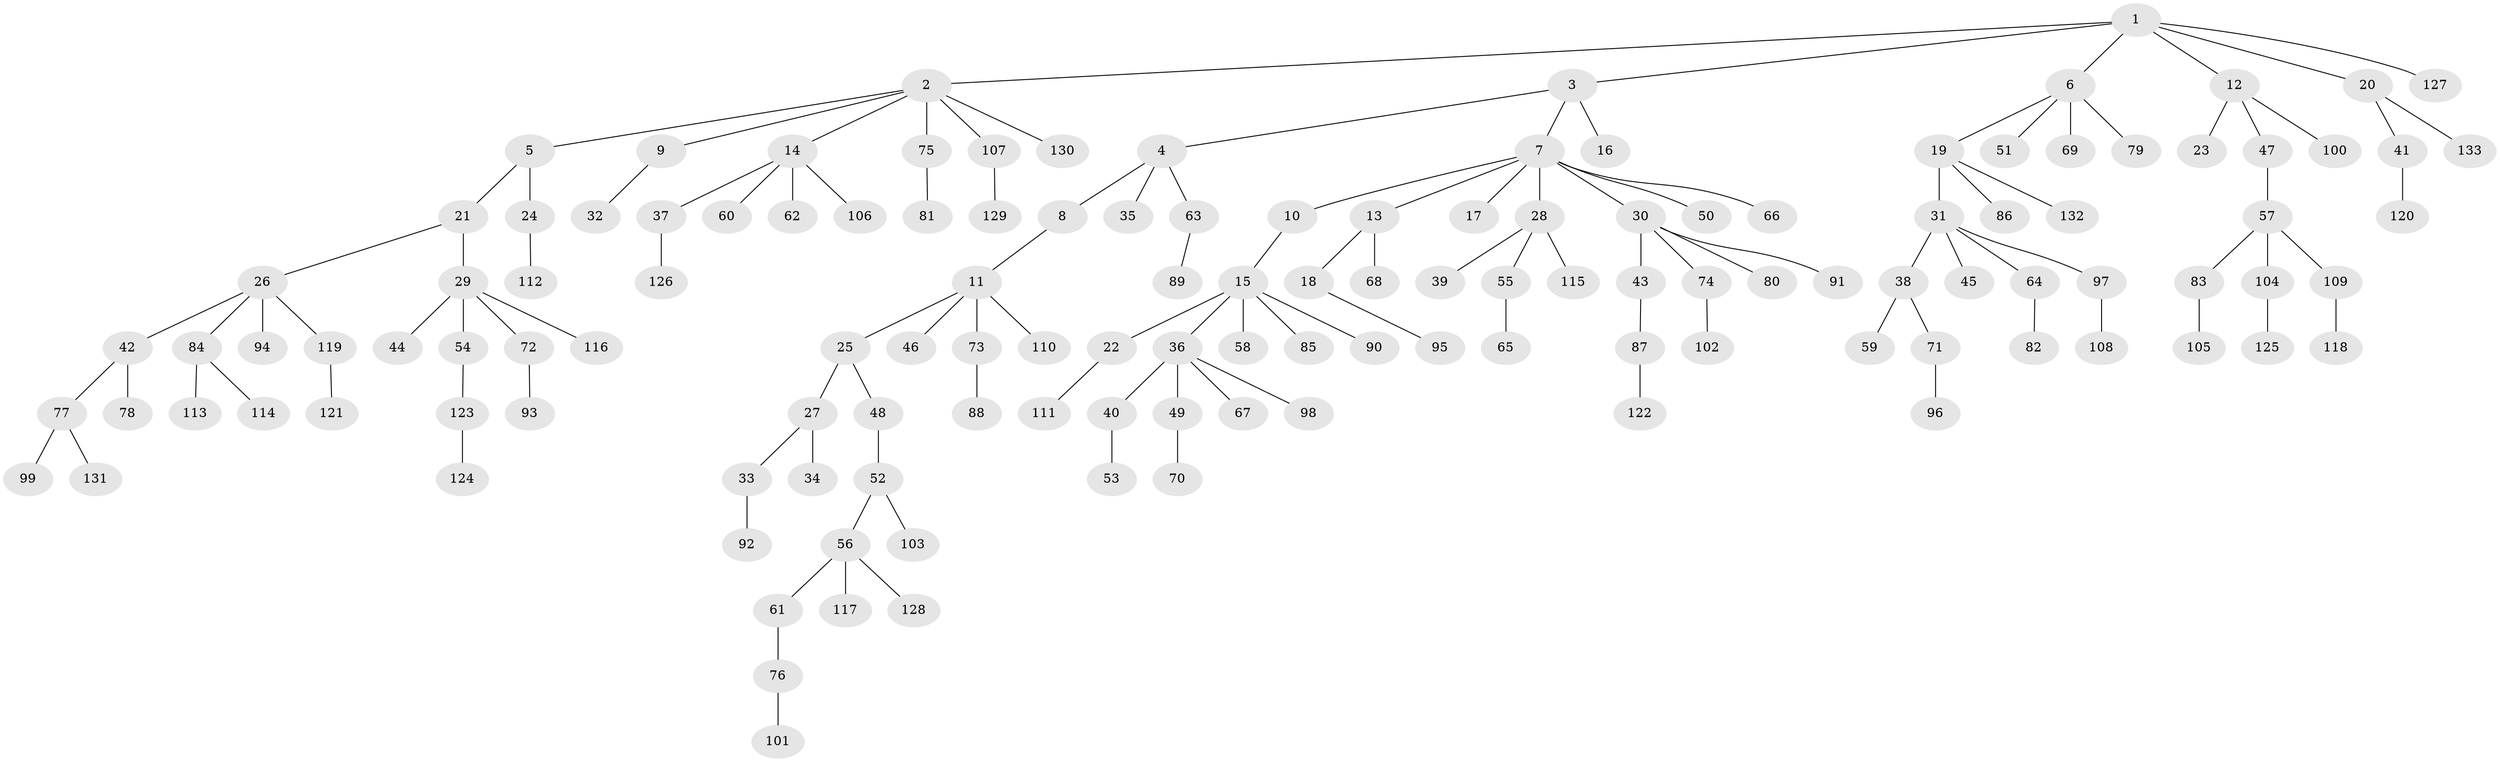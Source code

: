 // Generated by graph-tools (version 1.1) at 2025/52/03/09/25 04:52:32]
// undirected, 133 vertices, 132 edges
graph export_dot {
graph [start="1"]
  node [color=gray90,style=filled];
  1;
  2;
  3;
  4;
  5;
  6;
  7;
  8;
  9;
  10;
  11;
  12;
  13;
  14;
  15;
  16;
  17;
  18;
  19;
  20;
  21;
  22;
  23;
  24;
  25;
  26;
  27;
  28;
  29;
  30;
  31;
  32;
  33;
  34;
  35;
  36;
  37;
  38;
  39;
  40;
  41;
  42;
  43;
  44;
  45;
  46;
  47;
  48;
  49;
  50;
  51;
  52;
  53;
  54;
  55;
  56;
  57;
  58;
  59;
  60;
  61;
  62;
  63;
  64;
  65;
  66;
  67;
  68;
  69;
  70;
  71;
  72;
  73;
  74;
  75;
  76;
  77;
  78;
  79;
  80;
  81;
  82;
  83;
  84;
  85;
  86;
  87;
  88;
  89;
  90;
  91;
  92;
  93;
  94;
  95;
  96;
  97;
  98;
  99;
  100;
  101;
  102;
  103;
  104;
  105;
  106;
  107;
  108;
  109;
  110;
  111;
  112;
  113;
  114;
  115;
  116;
  117;
  118;
  119;
  120;
  121;
  122;
  123;
  124;
  125;
  126;
  127;
  128;
  129;
  130;
  131;
  132;
  133;
  1 -- 2;
  1 -- 3;
  1 -- 6;
  1 -- 12;
  1 -- 20;
  1 -- 127;
  2 -- 5;
  2 -- 9;
  2 -- 14;
  2 -- 75;
  2 -- 107;
  2 -- 130;
  3 -- 4;
  3 -- 7;
  3 -- 16;
  4 -- 8;
  4 -- 35;
  4 -- 63;
  5 -- 21;
  5 -- 24;
  6 -- 19;
  6 -- 51;
  6 -- 69;
  6 -- 79;
  7 -- 10;
  7 -- 13;
  7 -- 17;
  7 -- 28;
  7 -- 30;
  7 -- 50;
  7 -- 66;
  8 -- 11;
  9 -- 32;
  10 -- 15;
  11 -- 25;
  11 -- 46;
  11 -- 73;
  11 -- 110;
  12 -- 23;
  12 -- 47;
  12 -- 100;
  13 -- 18;
  13 -- 68;
  14 -- 37;
  14 -- 60;
  14 -- 62;
  14 -- 106;
  15 -- 22;
  15 -- 36;
  15 -- 58;
  15 -- 85;
  15 -- 90;
  18 -- 95;
  19 -- 31;
  19 -- 86;
  19 -- 132;
  20 -- 41;
  20 -- 133;
  21 -- 26;
  21 -- 29;
  22 -- 111;
  24 -- 112;
  25 -- 27;
  25 -- 48;
  26 -- 42;
  26 -- 84;
  26 -- 94;
  26 -- 119;
  27 -- 33;
  27 -- 34;
  28 -- 39;
  28 -- 55;
  28 -- 115;
  29 -- 44;
  29 -- 54;
  29 -- 72;
  29 -- 116;
  30 -- 43;
  30 -- 74;
  30 -- 80;
  30 -- 91;
  31 -- 38;
  31 -- 45;
  31 -- 64;
  31 -- 97;
  33 -- 92;
  36 -- 40;
  36 -- 49;
  36 -- 67;
  36 -- 98;
  37 -- 126;
  38 -- 59;
  38 -- 71;
  40 -- 53;
  41 -- 120;
  42 -- 77;
  42 -- 78;
  43 -- 87;
  47 -- 57;
  48 -- 52;
  49 -- 70;
  52 -- 56;
  52 -- 103;
  54 -- 123;
  55 -- 65;
  56 -- 61;
  56 -- 117;
  56 -- 128;
  57 -- 83;
  57 -- 104;
  57 -- 109;
  61 -- 76;
  63 -- 89;
  64 -- 82;
  71 -- 96;
  72 -- 93;
  73 -- 88;
  74 -- 102;
  75 -- 81;
  76 -- 101;
  77 -- 99;
  77 -- 131;
  83 -- 105;
  84 -- 113;
  84 -- 114;
  87 -- 122;
  97 -- 108;
  104 -- 125;
  107 -- 129;
  109 -- 118;
  119 -- 121;
  123 -- 124;
}
